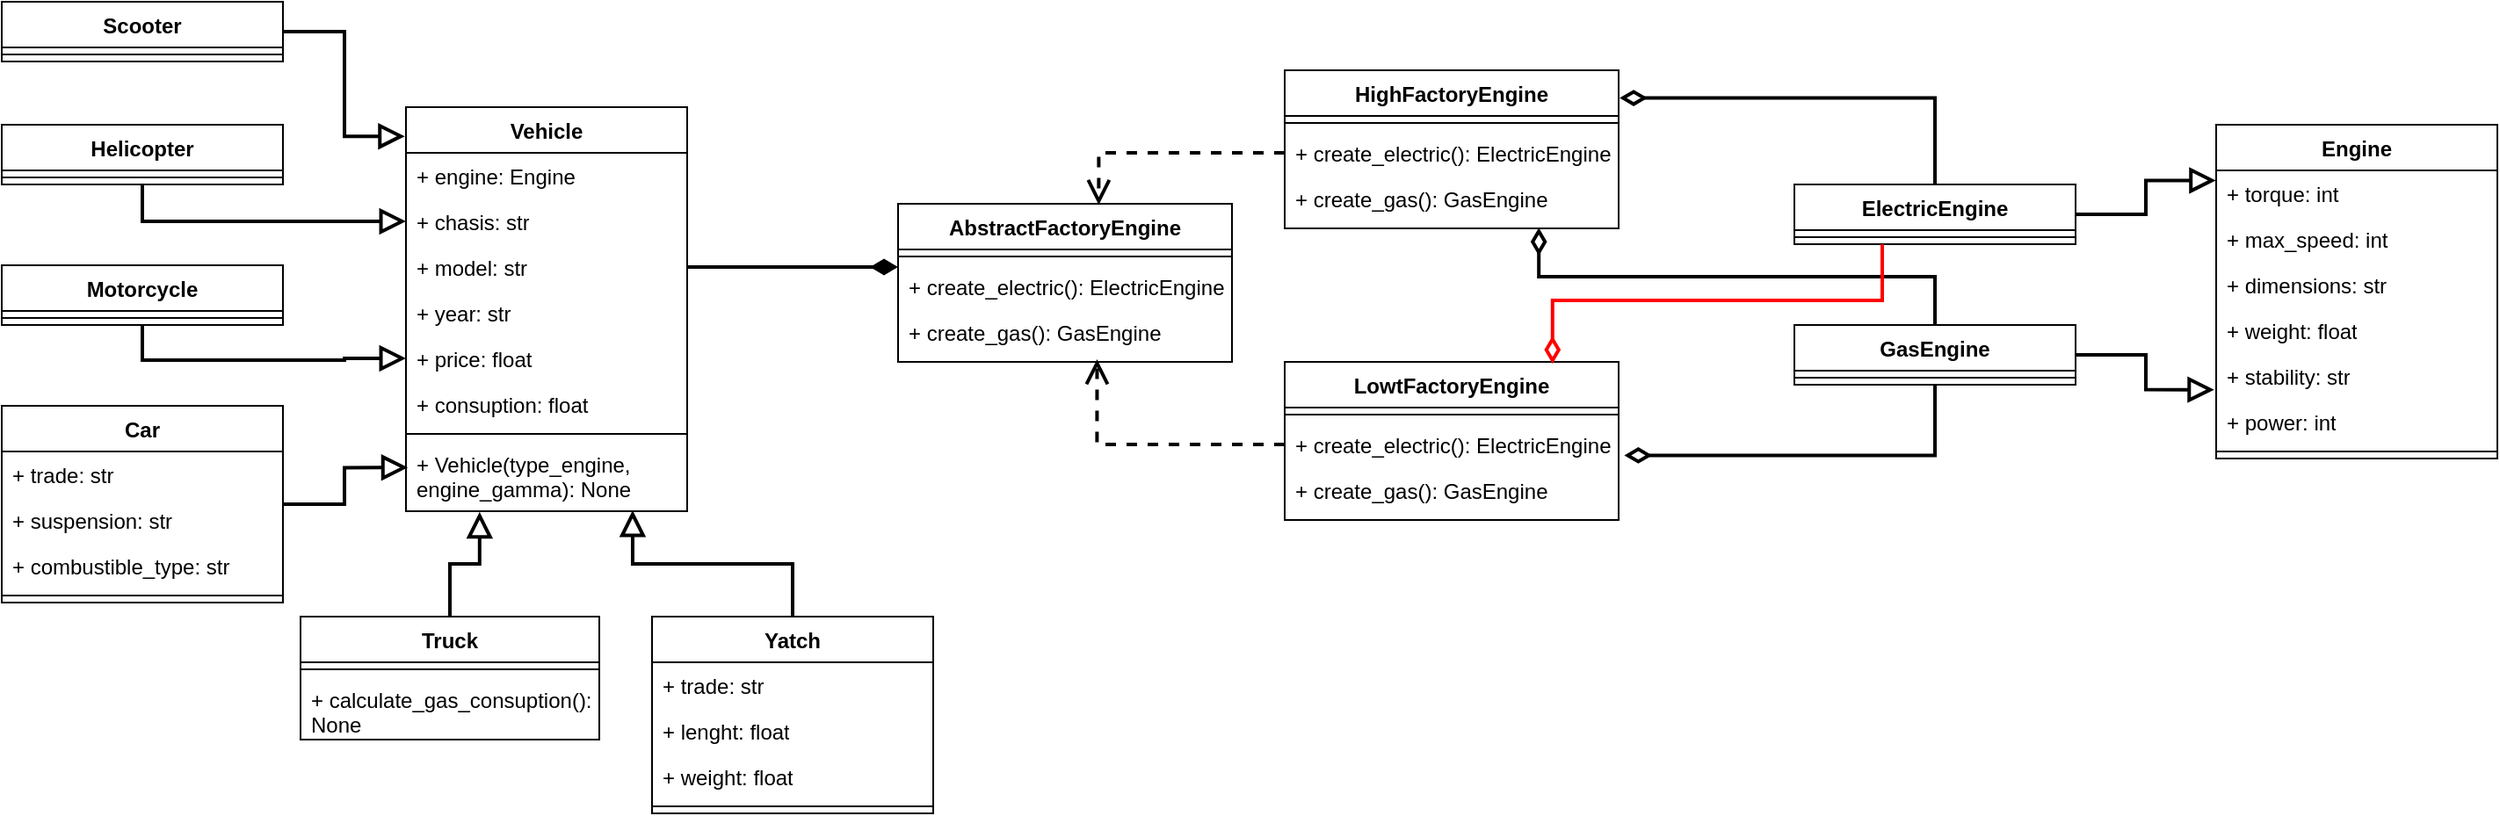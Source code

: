 <mxfile version="24.3.0" type="github">
  <diagram name="Página-1" id="9JtSwNhYOpgH9qorqn5r">
    <mxGraphModel dx="765" dy="407" grid="1" gridSize="10" guides="1" tooltips="1" connect="1" arrows="1" fold="1" page="1" pageScale="1" pageWidth="827" pageHeight="1169" math="0" shadow="0">
      <root>
        <mxCell id="0" />
        <mxCell id="1" parent="0" />
        <mxCell id="m1nBJQU90JqvEYAqVLsa-41" value="Vehicle" style="swimlane;fontStyle=1;align=center;verticalAlign=top;childLayout=stackLayout;horizontal=1;startSize=26;horizontalStack=0;resizeParent=1;resizeParentMax=0;resizeLast=0;collapsible=1;marginBottom=0;whiteSpace=wrap;html=1;" vertex="1" parent="1">
          <mxGeometry x="240" y="340" width="160" height="230" as="geometry" />
        </mxCell>
        <mxCell id="m1nBJQU90JqvEYAqVLsa-42" value="+ engine: Engine" style="text;strokeColor=none;fillColor=none;align=left;verticalAlign=top;spacingLeft=4;spacingRight=4;overflow=hidden;rotatable=0;points=[[0,0.5],[1,0.5]];portConstraint=eastwest;whiteSpace=wrap;html=1;" vertex="1" parent="m1nBJQU90JqvEYAqVLsa-41">
          <mxGeometry y="26" width="160" height="26" as="geometry" />
        </mxCell>
        <mxCell id="m1nBJQU90JqvEYAqVLsa-54" value="+ chasis: str" style="text;strokeColor=none;fillColor=none;align=left;verticalAlign=top;spacingLeft=4;spacingRight=4;overflow=hidden;rotatable=0;points=[[0,0.5],[1,0.5]];portConstraint=eastwest;whiteSpace=wrap;html=1;" vertex="1" parent="m1nBJQU90JqvEYAqVLsa-41">
          <mxGeometry y="52" width="160" height="26" as="geometry" />
        </mxCell>
        <mxCell id="m1nBJQU90JqvEYAqVLsa-55" value="+ model: str" style="text;strokeColor=none;fillColor=none;align=left;verticalAlign=top;spacingLeft=4;spacingRight=4;overflow=hidden;rotatable=0;points=[[0,0.5],[1,0.5]];portConstraint=eastwest;whiteSpace=wrap;html=1;" vertex="1" parent="m1nBJQU90JqvEYAqVLsa-41">
          <mxGeometry y="78" width="160" height="26" as="geometry" />
        </mxCell>
        <mxCell id="m1nBJQU90JqvEYAqVLsa-56" value="+ year: str" style="text;strokeColor=none;fillColor=none;align=left;verticalAlign=top;spacingLeft=4;spacingRight=4;overflow=hidden;rotatable=0;points=[[0,0.5],[1,0.5]];portConstraint=eastwest;whiteSpace=wrap;html=1;" vertex="1" parent="m1nBJQU90JqvEYAqVLsa-41">
          <mxGeometry y="104" width="160" height="26" as="geometry" />
        </mxCell>
        <mxCell id="m1nBJQU90JqvEYAqVLsa-57" value="+ price: float" style="text;strokeColor=none;fillColor=none;align=left;verticalAlign=top;spacingLeft=4;spacingRight=4;overflow=hidden;rotatable=0;points=[[0,0.5],[1,0.5]];portConstraint=eastwest;whiteSpace=wrap;html=1;" vertex="1" parent="m1nBJQU90JqvEYAqVLsa-41">
          <mxGeometry y="130" width="160" height="26" as="geometry" />
        </mxCell>
        <mxCell id="m1nBJQU90JqvEYAqVLsa-58" value="+ consuption: float" style="text;strokeColor=none;fillColor=none;align=left;verticalAlign=top;spacingLeft=4;spacingRight=4;overflow=hidden;rotatable=0;points=[[0,0.5],[1,0.5]];portConstraint=eastwest;whiteSpace=wrap;html=1;" vertex="1" parent="m1nBJQU90JqvEYAqVLsa-41">
          <mxGeometry y="156" width="160" height="26" as="geometry" />
        </mxCell>
        <mxCell id="m1nBJQU90JqvEYAqVLsa-43" value="" style="line;strokeWidth=1;fillColor=none;align=left;verticalAlign=middle;spacingTop=-1;spacingLeft=3;spacingRight=3;rotatable=0;labelPosition=right;points=[];portConstraint=eastwest;strokeColor=inherit;" vertex="1" parent="m1nBJQU90JqvEYAqVLsa-41">
          <mxGeometry y="182" width="160" height="8" as="geometry" />
        </mxCell>
        <mxCell id="m1nBJQU90JqvEYAqVLsa-44" value="+ Vehicle(type_engine, engine_gamma): None" style="text;strokeColor=none;fillColor=none;align=left;verticalAlign=top;spacingLeft=4;spacingRight=4;overflow=hidden;rotatable=0;points=[[0,0.5],[1,0.5]];portConstraint=eastwest;whiteSpace=wrap;html=1;" vertex="1" parent="m1nBJQU90JqvEYAqVLsa-41">
          <mxGeometry y="190" width="160" height="40" as="geometry" />
        </mxCell>
        <mxCell id="m1nBJQU90JqvEYAqVLsa-45" value="Engine" style="swimlane;fontStyle=1;align=center;verticalAlign=top;childLayout=stackLayout;horizontal=1;startSize=26;horizontalStack=0;resizeParent=1;resizeParentMax=0;resizeLast=0;collapsible=1;marginBottom=0;whiteSpace=wrap;html=1;" vertex="1" parent="1">
          <mxGeometry x="1270" y="350" width="160" height="190" as="geometry" />
        </mxCell>
        <mxCell id="m1nBJQU90JqvEYAqVLsa-46" value="+ torque: int" style="text;strokeColor=none;fillColor=none;align=left;verticalAlign=top;spacingLeft=4;spacingRight=4;overflow=hidden;rotatable=0;points=[[0,0.5],[1,0.5]];portConstraint=eastwest;whiteSpace=wrap;html=1;" vertex="1" parent="m1nBJQU90JqvEYAqVLsa-45">
          <mxGeometry y="26" width="160" height="26" as="geometry" />
        </mxCell>
        <mxCell id="m1nBJQU90JqvEYAqVLsa-49" value="+ max_speed: int" style="text;strokeColor=none;fillColor=none;align=left;verticalAlign=top;spacingLeft=4;spacingRight=4;overflow=hidden;rotatable=0;points=[[0,0.5],[1,0.5]];portConstraint=eastwest;whiteSpace=wrap;html=1;" vertex="1" parent="m1nBJQU90JqvEYAqVLsa-45">
          <mxGeometry y="52" width="160" height="26" as="geometry" />
        </mxCell>
        <mxCell id="m1nBJQU90JqvEYAqVLsa-50" value="+ dimensions: str" style="text;strokeColor=none;fillColor=none;align=left;verticalAlign=top;spacingLeft=4;spacingRight=4;overflow=hidden;rotatable=0;points=[[0,0.5],[1,0.5]];portConstraint=eastwest;whiteSpace=wrap;html=1;" vertex="1" parent="m1nBJQU90JqvEYAqVLsa-45">
          <mxGeometry y="78" width="160" height="26" as="geometry" />
        </mxCell>
        <mxCell id="m1nBJQU90JqvEYAqVLsa-51" value="+ weight: float" style="text;strokeColor=none;fillColor=none;align=left;verticalAlign=top;spacingLeft=4;spacingRight=4;overflow=hidden;rotatable=0;points=[[0,0.5],[1,0.5]];portConstraint=eastwest;whiteSpace=wrap;html=1;" vertex="1" parent="m1nBJQU90JqvEYAqVLsa-45">
          <mxGeometry y="104" width="160" height="26" as="geometry" />
        </mxCell>
        <mxCell id="m1nBJQU90JqvEYAqVLsa-52" value="+ stability: str" style="text;strokeColor=none;fillColor=none;align=left;verticalAlign=top;spacingLeft=4;spacingRight=4;overflow=hidden;rotatable=0;points=[[0,0.5],[1,0.5]];portConstraint=eastwest;whiteSpace=wrap;html=1;" vertex="1" parent="m1nBJQU90JqvEYAqVLsa-45">
          <mxGeometry y="130" width="160" height="26" as="geometry" />
        </mxCell>
        <mxCell id="m1nBJQU90JqvEYAqVLsa-53" value="+ power: int" style="text;strokeColor=none;fillColor=none;align=left;verticalAlign=top;spacingLeft=4;spacingRight=4;overflow=hidden;rotatable=0;points=[[0,0.5],[1,0.5]];portConstraint=eastwest;whiteSpace=wrap;html=1;" vertex="1" parent="m1nBJQU90JqvEYAqVLsa-45">
          <mxGeometry y="156" width="160" height="26" as="geometry" />
        </mxCell>
        <mxCell id="m1nBJQU90JqvEYAqVLsa-47" value="" style="line;strokeWidth=1;fillColor=none;align=left;verticalAlign=middle;spacingTop=-1;spacingLeft=3;spacingRight=3;rotatable=0;labelPosition=right;points=[];portConstraint=eastwest;strokeColor=inherit;" vertex="1" parent="m1nBJQU90JqvEYAqVLsa-45">
          <mxGeometry y="182" width="160" height="8" as="geometry" />
        </mxCell>
        <mxCell id="m1nBJQU90JqvEYAqVLsa-96" style="edgeStyle=orthogonalEdgeStyle;rounded=0;orthogonalLoop=1;jettySize=auto;html=1;entryX=0;entryY=0.5;entryDx=0;entryDy=0;strokeWidth=2;endSize=10;endArrow=block;endFill=0;startSize=10;" edge="1" parent="1" source="m1nBJQU90JqvEYAqVLsa-59" target="m1nBJQU90JqvEYAqVLsa-54">
          <mxGeometry relative="1" as="geometry" />
        </mxCell>
        <mxCell id="m1nBJQU90JqvEYAqVLsa-59" value="Helicopter" style="swimlane;fontStyle=1;align=center;verticalAlign=top;childLayout=stackLayout;horizontal=1;startSize=26;horizontalStack=0;resizeParent=1;resizeParentMax=0;resizeLast=0;collapsible=1;marginBottom=0;whiteSpace=wrap;html=1;" vertex="1" parent="1">
          <mxGeometry x="10" y="350" width="160" height="34" as="geometry" />
        </mxCell>
        <mxCell id="m1nBJQU90JqvEYAqVLsa-61" value="" style="line;strokeWidth=1;fillColor=none;align=left;verticalAlign=middle;spacingTop=-1;spacingLeft=3;spacingRight=3;rotatable=0;labelPosition=right;points=[];portConstraint=eastwest;strokeColor=inherit;" vertex="1" parent="m1nBJQU90JqvEYAqVLsa-59">
          <mxGeometry y="26" width="160" height="8" as="geometry" />
        </mxCell>
        <mxCell id="m1nBJQU90JqvEYAqVLsa-63" value="Scooter" style="swimlane;fontStyle=1;align=center;verticalAlign=top;childLayout=stackLayout;horizontal=1;startSize=26;horizontalStack=0;resizeParent=1;resizeParentMax=0;resizeLast=0;collapsible=1;marginBottom=0;whiteSpace=wrap;html=1;" vertex="1" parent="1">
          <mxGeometry x="10" y="280" width="160" height="34" as="geometry" />
        </mxCell>
        <mxCell id="m1nBJQU90JqvEYAqVLsa-65" value="" style="line;strokeWidth=1;fillColor=none;align=left;verticalAlign=middle;spacingTop=-1;spacingLeft=3;spacingRight=3;rotatable=0;labelPosition=right;points=[];portConstraint=eastwest;strokeColor=inherit;" vertex="1" parent="m1nBJQU90JqvEYAqVLsa-63">
          <mxGeometry y="26" width="160" height="8" as="geometry" />
        </mxCell>
        <mxCell id="m1nBJQU90JqvEYAqVLsa-94" style="edgeStyle=orthogonalEdgeStyle;rounded=0;orthogonalLoop=1;jettySize=auto;html=1;entryX=0;entryY=0.5;entryDx=0;entryDy=0;strokeWidth=2;endSize=10;endArrow=block;endFill=0;startSize=10;" edge="1" parent="1" source="m1nBJQU90JqvEYAqVLsa-67" target="m1nBJQU90JqvEYAqVLsa-57">
          <mxGeometry relative="1" as="geometry" />
        </mxCell>
        <mxCell id="m1nBJQU90JqvEYAqVLsa-67" value="Motorcycle" style="swimlane;fontStyle=1;align=center;verticalAlign=top;childLayout=stackLayout;horizontal=1;startSize=26;horizontalStack=0;resizeParent=1;resizeParentMax=0;resizeLast=0;collapsible=1;marginBottom=0;whiteSpace=wrap;html=1;" vertex="1" parent="1">
          <mxGeometry x="10" y="430" width="160" height="34" as="geometry" />
        </mxCell>
        <mxCell id="m1nBJQU90JqvEYAqVLsa-69" value="" style="line;strokeWidth=1;fillColor=none;align=left;verticalAlign=middle;spacingTop=-1;spacingLeft=3;spacingRight=3;rotatable=0;labelPosition=right;points=[];portConstraint=eastwest;strokeColor=inherit;" vertex="1" parent="m1nBJQU90JqvEYAqVLsa-67">
          <mxGeometry y="26" width="160" height="8" as="geometry" />
        </mxCell>
        <mxCell id="m1nBJQU90JqvEYAqVLsa-71" value="Car" style="swimlane;fontStyle=1;align=center;verticalAlign=top;childLayout=stackLayout;horizontal=1;startSize=26;horizontalStack=0;resizeParent=1;resizeParentMax=0;resizeLast=0;collapsible=1;marginBottom=0;whiteSpace=wrap;html=1;" vertex="1" parent="1">
          <mxGeometry x="10" y="510" width="160" height="112" as="geometry" />
        </mxCell>
        <mxCell id="m1nBJQU90JqvEYAqVLsa-87" value="+ trade: str" style="text;strokeColor=none;fillColor=none;align=left;verticalAlign=top;spacingLeft=4;spacingRight=4;overflow=hidden;rotatable=0;points=[[0,0.5],[1,0.5]];portConstraint=eastwest;whiteSpace=wrap;html=1;" vertex="1" parent="m1nBJQU90JqvEYAqVLsa-71">
          <mxGeometry y="26" width="160" height="26" as="geometry" />
        </mxCell>
        <mxCell id="m1nBJQU90JqvEYAqVLsa-89" value="+ suspension: str" style="text;strokeColor=none;fillColor=none;align=left;verticalAlign=top;spacingLeft=4;spacingRight=4;overflow=hidden;rotatable=0;points=[[0,0.5],[1,0.5]];portConstraint=eastwest;whiteSpace=wrap;html=1;" vertex="1" parent="m1nBJQU90JqvEYAqVLsa-71">
          <mxGeometry y="52" width="160" height="26" as="geometry" />
        </mxCell>
        <mxCell id="m1nBJQU90JqvEYAqVLsa-88" value="+ combustible_type: str" style="text;strokeColor=none;fillColor=none;align=left;verticalAlign=top;spacingLeft=4;spacingRight=4;overflow=hidden;rotatable=0;points=[[0,0.5],[1,0.5]];portConstraint=eastwest;whiteSpace=wrap;html=1;" vertex="1" parent="m1nBJQU90JqvEYAqVLsa-71">
          <mxGeometry y="78" width="160" height="26" as="geometry" />
        </mxCell>
        <mxCell id="m1nBJQU90JqvEYAqVLsa-73" value="" style="line;strokeWidth=1;fillColor=none;align=left;verticalAlign=middle;spacingTop=-1;spacingLeft=3;spacingRight=3;rotatable=0;labelPosition=right;points=[];portConstraint=eastwest;strokeColor=inherit;" vertex="1" parent="m1nBJQU90JqvEYAqVLsa-71">
          <mxGeometry y="104" width="160" height="8" as="geometry" />
        </mxCell>
        <mxCell id="m1nBJQU90JqvEYAqVLsa-90" style="edgeStyle=orthogonalEdgeStyle;rounded=0;orthogonalLoop=1;jettySize=auto;html=1;entryX=0.262;entryY=1.01;entryDx=0;entryDy=0;entryPerimeter=0;strokeWidth=2;endSize=10;endArrow=block;endFill=0;startSize=10;" edge="1" parent="1" source="m1nBJQU90JqvEYAqVLsa-75" target="m1nBJQU90JqvEYAqVLsa-44">
          <mxGeometry relative="1" as="geometry" />
        </mxCell>
        <mxCell id="m1nBJQU90JqvEYAqVLsa-75" value="Truck" style="swimlane;fontStyle=1;align=center;verticalAlign=top;childLayout=stackLayout;horizontal=1;startSize=26;horizontalStack=0;resizeParent=1;resizeParentMax=0;resizeLast=0;collapsible=1;marginBottom=0;whiteSpace=wrap;html=1;" vertex="1" parent="1">
          <mxGeometry x="180" y="630" width="170" height="70" as="geometry" />
        </mxCell>
        <mxCell id="m1nBJQU90JqvEYAqVLsa-77" value="" style="line;strokeWidth=1;fillColor=none;align=left;verticalAlign=middle;spacingTop=-1;spacingLeft=3;spacingRight=3;rotatable=0;labelPosition=right;points=[];portConstraint=eastwest;strokeColor=inherit;" vertex="1" parent="m1nBJQU90JqvEYAqVLsa-75">
          <mxGeometry y="26" width="170" height="8" as="geometry" />
        </mxCell>
        <mxCell id="m1nBJQU90JqvEYAqVLsa-78" value="+ calculate_gas_consuption(): None" style="text;strokeColor=none;fillColor=none;align=left;verticalAlign=top;spacingLeft=4;spacingRight=4;overflow=hidden;rotatable=0;points=[[0,0.5],[1,0.5]];portConstraint=eastwest;whiteSpace=wrap;html=1;" vertex="1" parent="m1nBJQU90JqvEYAqVLsa-75">
          <mxGeometry y="34" width="170" height="36" as="geometry" />
        </mxCell>
        <mxCell id="m1nBJQU90JqvEYAqVLsa-79" value="Yatch" style="swimlane;fontStyle=1;align=center;verticalAlign=top;childLayout=stackLayout;horizontal=1;startSize=26;horizontalStack=0;resizeParent=1;resizeParentMax=0;resizeLast=0;collapsible=1;marginBottom=0;whiteSpace=wrap;html=1;" vertex="1" parent="1">
          <mxGeometry x="380" y="630" width="160" height="112" as="geometry" />
        </mxCell>
        <mxCell id="m1nBJQU90JqvEYAqVLsa-80" value="+ trade: str" style="text;strokeColor=none;fillColor=none;align=left;verticalAlign=top;spacingLeft=4;spacingRight=4;overflow=hidden;rotatable=0;points=[[0,0.5],[1,0.5]];portConstraint=eastwest;whiteSpace=wrap;html=1;" vertex="1" parent="m1nBJQU90JqvEYAqVLsa-79">
          <mxGeometry y="26" width="160" height="26" as="geometry" />
        </mxCell>
        <mxCell id="m1nBJQU90JqvEYAqVLsa-84" value="+ lenght: float" style="text;strokeColor=none;fillColor=none;align=left;verticalAlign=top;spacingLeft=4;spacingRight=4;overflow=hidden;rotatable=0;points=[[0,0.5],[1,0.5]];portConstraint=eastwest;whiteSpace=wrap;html=1;" vertex="1" parent="m1nBJQU90JqvEYAqVLsa-79">
          <mxGeometry y="52" width="160" height="26" as="geometry" />
        </mxCell>
        <mxCell id="m1nBJQU90JqvEYAqVLsa-85" value="+ weight: float" style="text;strokeColor=none;fillColor=none;align=left;verticalAlign=top;spacingLeft=4;spacingRight=4;overflow=hidden;rotatable=0;points=[[0,0.5],[1,0.5]];portConstraint=eastwest;whiteSpace=wrap;html=1;" vertex="1" parent="m1nBJQU90JqvEYAqVLsa-79">
          <mxGeometry y="78" width="160" height="26" as="geometry" />
        </mxCell>
        <mxCell id="m1nBJQU90JqvEYAqVLsa-81" value="" style="line;strokeWidth=1;fillColor=none;align=left;verticalAlign=middle;spacingTop=-1;spacingLeft=3;spacingRight=3;rotatable=0;labelPosition=right;points=[];portConstraint=eastwest;strokeColor=inherit;" vertex="1" parent="m1nBJQU90JqvEYAqVLsa-79">
          <mxGeometry y="104" width="160" height="8" as="geometry" />
        </mxCell>
        <mxCell id="m1nBJQU90JqvEYAqVLsa-91" style="edgeStyle=orthogonalEdgeStyle;rounded=0;orthogonalLoop=1;jettySize=auto;html=1;entryX=0.806;entryY=0.988;entryDx=0;entryDy=0;entryPerimeter=0;strokeWidth=2;endSize=10;endArrow=block;endFill=0;startSize=10;" edge="1" parent="1" source="m1nBJQU90JqvEYAqVLsa-79" target="m1nBJQU90JqvEYAqVLsa-44">
          <mxGeometry relative="1" as="geometry" />
        </mxCell>
        <mxCell id="m1nBJQU90JqvEYAqVLsa-93" style="edgeStyle=orthogonalEdgeStyle;rounded=0;orthogonalLoop=1;jettySize=auto;html=1;entryX=0.007;entryY=0.379;entryDx=0;entryDy=0;entryPerimeter=0;strokeWidth=2;endSize=10;endArrow=block;endFill=0;startSize=10;" edge="1" parent="1" source="m1nBJQU90JqvEYAqVLsa-71" target="m1nBJQU90JqvEYAqVLsa-44">
          <mxGeometry relative="1" as="geometry" />
        </mxCell>
        <mxCell id="m1nBJQU90JqvEYAqVLsa-97" style="edgeStyle=orthogonalEdgeStyle;rounded=0;orthogonalLoop=1;jettySize=auto;html=1;entryX=-0.004;entryY=0.072;entryDx=0;entryDy=0;entryPerimeter=0;strokeWidth=2;endSize=10;endArrow=block;endFill=0;startSize=10;" edge="1" parent="1" source="m1nBJQU90JqvEYAqVLsa-63" target="m1nBJQU90JqvEYAqVLsa-41">
          <mxGeometry relative="1" as="geometry" />
        </mxCell>
        <mxCell id="m1nBJQU90JqvEYAqVLsa-98" value="ElectricEngine" style="swimlane;fontStyle=1;align=center;verticalAlign=top;childLayout=stackLayout;horizontal=1;startSize=26;horizontalStack=0;resizeParent=1;resizeParentMax=0;resizeLast=0;collapsible=1;marginBottom=0;whiteSpace=wrap;html=1;" vertex="1" parent="1">
          <mxGeometry x="1030" y="384" width="160" height="34" as="geometry" />
        </mxCell>
        <mxCell id="m1nBJQU90JqvEYAqVLsa-100" value="" style="line;strokeWidth=1;fillColor=none;align=left;verticalAlign=middle;spacingTop=-1;spacingLeft=3;spacingRight=3;rotatable=0;labelPosition=right;points=[];portConstraint=eastwest;strokeColor=inherit;" vertex="1" parent="m1nBJQU90JqvEYAqVLsa-98">
          <mxGeometry y="26" width="160" height="8" as="geometry" />
        </mxCell>
        <mxCell id="m1nBJQU90JqvEYAqVLsa-106" value="GasEngine" style="swimlane;fontStyle=1;align=center;verticalAlign=top;childLayout=stackLayout;horizontal=1;startSize=26;horizontalStack=0;resizeParent=1;resizeParentMax=0;resizeLast=0;collapsible=1;marginBottom=0;whiteSpace=wrap;html=1;" vertex="1" parent="1">
          <mxGeometry x="1030" y="464" width="160" height="34" as="geometry" />
        </mxCell>
        <mxCell id="m1nBJQU90JqvEYAqVLsa-108" value="" style="line;strokeWidth=1;fillColor=none;align=left;verticalAlign=middle;spacingTop=-1;spacingLeft=3;spacingRight=3;rotatable=0;labelPosition=right;points=[];portConstraint=eastwest;strokeColor=inherit;" vertex="1" parent="m1nBJQU90JqvEYAqVLsa-106">
          <mxGeometry y="26" width="160" height="8" as="geometry" />
        </mxCell>
        <mxCell id="m1nBJQU90JqvEYAqVLsa-114" value="AbstractFactoryEngine" style="swimlane;fontStyle=1;align=center;verticalAlign=top;childLayout=stackLayout;horizontal=1;startSize=26;horizontalStack=0;resizeParent=1;resizeParentMax=0;resizeLast=0;collapsible=1;marginBottom=0;whiteSpace=wrap;html=1;" vertex="1" parent="1">
          <mxGeometry x="520" y="395" width="190" height="90" as="geometry" />
        </mxCell>
        <mxCell id="m1nBJQU90JqvEYAqVLsa-116" value="" style="line;strokeWidth=1;fillColor=none;align=left;verticalAlign=middle;spacingTop=-1;spacingLeft=3;spacingRight=3;rotatable=0;labelPosition=right;points=[];portConstraint=eastwest;strokeColor=inherit;" vertex="1" parent="m1nBJQU90JqvEYAqVLsa-114">
          <mxGeometry y="26" width="190" height="8" as="geometry" />
        </mxCell>
        <mxCell id="m1nBJQU90JqvEYAqVLsa-117" value="+ create_electric(): ElectricEngine" style="text;strokeColor=none;fillColor=none;align=left;verticalAlign=top;spacingLeft=4;spacingRight=4;overflow=hidden;rotatable=0;points=[[0,0.5],[1,0.5]];portConstraint=eastwest;whiteSpace=wrap;html=1;" vertex="1" parent="m1nBJQU90JqvEYAqVLsa-114">
          <mxGeometry y="34" width="190" height="26" as="geometry" />
        </mxCell>
        <mxCell id="m1nBJQU90JqvEYAqVLsa-118" value="+ create_gas(): GasEngine" style="text;strokeColor=none;fillColor=none;align=left;verticalAlign=top;spacingLeft=4;spacingRight=4;overflow=hidden;rotatable=0;points=[[0,0.5],[1,0.5]];portConstraint=eastwest;whiteSpace=wrap;html=1;" vertex="1" parent="m1nBJQU90JqvEYAqVLsa-114">
          <mxGeometry y="60" width="190" height="30" as="geometry" />
        </mxCell>
        <mxCell id="m1nBJQU90JqvEYAqVLsa-119" value="HighFactoryEngine" style="swimlane;fontStyle=1;align=center;verticalAlign=top;childLayout=stackLayout;horizontal=1;startSize=26;horizontalStack=0;resizeParent=1;resizeParentMax=0;resizeLast=0;collapsible=1;marginBottom=0;whiteSpace=wrap;html=1;" vertex="1" parent="1">
          <mxGeometry x="740" y="319" width="190" height="90" as="geometry" />
        </mxCell>
        <mxCell id="m1nBJQU90JqvEYAqVLsa-120" value="" style="line;strokeWidth=1;fillColor=none;align=left;verticalAlign=middle;spacingTop=-1;spacingLeft=3;spacingRight=3;rotatable=0;labelPosition=right;points=[];portConstraint=eastwest;strokeColor=inherit;" vertex="1" parent="m1nBJQU90JqvEYAqVLsa-119">
          <mxGeometry y="26" width="190" height="8" as="geometry" />
        </mxCell>
        <mxCell id="m1nBJQU90JqvEYAqVLsa-121" value="+ create_electric(): ElectricEngine" style="text;strokeColor=none;fillColor=none;align=left;verticalAlign=top;spacingLeft=4;spacingRight=4;overflow=hidden;rotatable=0;points=[[0,0.5],[1,0.5]];portConstraint=eastwest;whiteSpace=wrap;html=1;" vertex="1" parent="m1nBJQU90JqvEYAqVLsa-119">
          <mxGeometry y="34" width="190" height="26" as="geometry" />
        </mxCell>
        <mxCell id="m1nBJQU90JqvEYAqVLsa-122" value="+ create_gas(): GasEngine" style="text;strokeColor=none;fillColor=none;align=left;verticalAlign=top;spacingLeft=4;spacingRight=4;overflow=hidden;rotatable=0;points=[[0,0.5],[1,0.5]];portConstraint=eastwest;whiteSpace=wrap;html=1;" vertex="1" parent="m1nBJQU90JqvEYAqVLsa-119">
          <mxGeometry y="60" width="190" height="30" as="geometry" />
        </mxCell>
        <mxCell id="m1nBJQU90JqvEYAqVLsa-123" value="LowtFactoryEngine" style="swimlane;fontStyle=1;align=center;verticalAlign=top;childLayout=stackLayout;horizontal=1;startSize=26;horizontalStack=0;resizeParent=1;resizeParentMax=0;resizeLast=0;collapsible=1;marginBottom=0;whiteSpace=wrap;html=1;" vertex="1" parent="1">
          <mxGeometry x="740" y="485" width="190" height="90" as="geometry" />
        </mxCell>
        <mxCell id="m1nBJQU90JqvEYAqVLsa-124" value="" style="line;strokeWidth=1;fillColor=none;align=left;verticalAlign=middle;spacingTop=-1;spacingLeft=3;spacingRight=3;rotatable=0;labelPosition=right;points=[];portConstraint=eastwest;strokeColor=inherit;" vertex="1" parent="m1nBJQU90JqvEYAqVLsa-123">
          <mxGeometry y="26" width="190" height="8" as="geometry" />
        </mxCell>
        <mxCell id="m1nBJQU90JqvEYAqVLsa-125" value="+ create_electric(): ElectricEngine" style="text;strokeColor=none;fillColor=none;align=left;verticalAlign=top;spacingLeft=4;spacingRight=4;overflow=hidden;rotatable=0;points=[[0,0.5],[1,0.5]];portConstraint=eastwest;whiteSpace=wrap;html=1;" vertex="1" parent="m1nBJQU90JqvEYAqVLsa-123">
          <mxGeometry y="34" width="190" height="26" as="geometry" />
        </mxCell>
        <mxCell id="m1nBJQU90JqvEYAqVLsa-126" value="+ create_gas(): GasEngine" style="text;strokeColor=none;fillColor=none;align=left;verticalAlign=top;spacingLeft=4;spacingRight=4;overflow=hidden;rotatable=0;points=[[0,0.5],[1,0.5]];portConstraint=eastwest;whiteSpace=wrap;html=1;" vertex="1" parent="m1nBJQU90JqvEYAqVLsa-123">
          <mxGeometry y="60" width="190" height="30" as="geometry" />
        </mxCell>
        <mxCell id="m1nBJQU90JqvEYAqVLsa-128" style="edgeStyle=orthogonalEdgeStyle;rounded=0;orthogonalLoop=1;jettySize=auto;html=1;strokeWidth=2;endSize=10;endArrow=none;endFill=0;startArrow=diamondThin;startFill=1;startSize=10;" edge="1" parent="1" source="m1nBJQU90JqvEYAqVLsa-117" target="m1nBJQU90JqvEYAqVLsa-55">
          <mxGeometry relative="1" as="geometry">
            <Array as="points">
              <mxPoint x="440" y="431" />
              <mxPoint x="440" y="431" />
            </Array>
          </mxGeometry>
        </mxCell>
        <mxCell id="m1nBJQU90JqvEYAqVLsa-131" style="edgeStyle=orthogonalEdgeStyle;rounded=0;orthogonalLoop=1;jettySize=auto;html=1;entryX=0.596;entryY=0.948;entryDx=0;entryDy=0;entryPerimeter=0;strokeWidth=2;endSize=10;endArrow=open;endFill=0;startArrow=none;startFill=0;dashed=1;startSize=10;" edge="1" parent="1" source="m1nBJQU90JqvEYAqVLsa-125" target="m1nBJQU90JqvEYAqVLsa-118">
          <mxGeometry relative="1" as="geometry">
            <Array as="points">
              <mxPoint x="633" y="532" />
            </Array>
          </mxGeometry>
        </mxCell>
        <mxCell id="m1nBJQU90JqvEYAqVLsa-132" style="edgeStyle=orthogonalEdgeStyle;rounded=0;orthogonalLoop=1;jettySize=auto;html=1;entryX=0.601;entryY=0.007;entryDx=0;entryDy=0;entryPerimeter=0;strokeWidth=2;endSize=10;endArrow=open;endFill=0;startArrow=none;startFill=0;dashed=1;startSize=10;" edge="1" parent="1" source="m1nBJQU90JqvEYAqVLsa-121" target="m1nBJQU90JqvEYAqVLsa-114">
          <mxGeometry relative="1" as="geometry" />
        </mxCell>
        <mxCell id="m1nBJQU90JqvEYAqVLsa-135" style="edgeStyle=orthogonalEdgeStyle;rounded=0;orthogonalLoop=1;jettySize=auto;html=1;entryX=1.017;entryY=0.739;entryDx=0;entryDy=0;entryPerimeter=0;strokeWidth=2;endSize=10;startSize=10;endArrow=diamondThin;endFill=0;" edge="1" parent="1" source="m1nBJQU90JqvEYAqVLsa-106" target="m1nBJQU90JqvEYAqVLsa-125">
          <mxGeometry relative="1" as="geometry" />
        </mxCell>
        <mxCell id="m1nBJQU90JqvEYAqVLsa-136" style="edgeStyle=orthogonalEdgeStyle;rounded=0;orthogonalLoop=1;jettySize=auto;html=1;entryX=1.003;entryY=0.175;entryDx=0;entryDy=0;entryPerimeter=0;strokeWidth=2;endSize=10;startSize=10;endArrow=diamondThin;endFill=0;" edge="1" parent="1" source="m1nBJQU90JqvEYAqVLsa-98" target="m1nBJQU90JqvEYAqVLsa-119">
          <mxGeometry relative="1" as="geometry">
            <Array as="points">
              <mxPoint x="1110" y="335" />
            </Array>
          </mxGeometry>
        </mxCell>
        <mxCell id="m1nBJQU90JqvEYAqVLsa-137" style="edgeStyle=orthogonalEdgeStyle;rounded=0;orthogonalLoop=1;jettySize=auto;html=1;entryX=0.761;entryY=0.988;entryDx=0;entryDy=0;entryPerimeter=0;strokeWidth=2;endSize=10;startSize=10;endArrow=diamondThin;endFill=0;" edge="1" parent="1" source="m1nBJQU90JqvEYAqVLsa-106" target="m1nBJQU90JqvEYAqVLsa-122">
          <mxGeometry relative="1" as="geometry" />
        </mxCell>
        <mxCell id="m1nBJQU90JqvEYAqVLsa-138" style="edgeStyle=orthogonalEdgeStyle;rounded=0;orthogonalLoop=1;jettySize=auto;html=1;entryX=0.802;entryY=0.012;entryDx=0;entryDy=0;entryPerimeter=0;strokeColor=#FF0000;strokeWidth=2;endSize=10;startSize=10;endArrow=diamondThin;endFill=0;" edge="1" parent="1" source="m1nBJQU90JqvEYAqVLsa-98" target="m1nBJQU90JqvEYAqVLsa-123">
          <mxGeometry relative="1" as="geometry">
            <Array as="points">
              <mxPoint x="1080" y="450" />
              <mxPoint x="892" y="450" />
            </Array>
          </mxGeometry>
        </mxCell>
        <mxCell id="m1nBJQU90JqvEYAqVLsa-140" style="edgeStyle=orthogonalEdgeStyle;rounded=0;orthogonalLoop=1;jettySize=auto;html=1;entryX=-0.001;entryY=0.219;entryDx=0;entryDy=0;entryPerimeter=0;strokeWidth=2;endSize=10;startSize=10;endArrow=block;endFill=0;" edge="1" parent="1" source="m1nBJQU90JqvEYAqVLsa-98" target="m1nBJQU90JqvEYAqVLsa-46">
          <mxGeometry relative="1" as="geometry" />
        </mxCell>
        <mxCell id="m1nBJQU90JqvEYAqVLsa-142" style="edgeStyle=orthogonalEdgeStyle;rounded=0;orthogonalLoop=1;jettySize=auto;html=1;entryX=-0.007;entryY=0.801;entryDx=0;entryDy=0;entryPerimeter=0;strokeWidth=2;endSize=10;startSize=10;endArrow=block;endFill=0;" edge="1" parent="1" source="m1nBJQU90JqvEYAqVLsa-106" target="m1nBJQU90JqvEYAqVLsa-52">
          <mxGeometry relative="1" as="geometry" />
        </mxCell>
      </root>
    </mxGraphModel>
  </diagram>
</mxfile>
